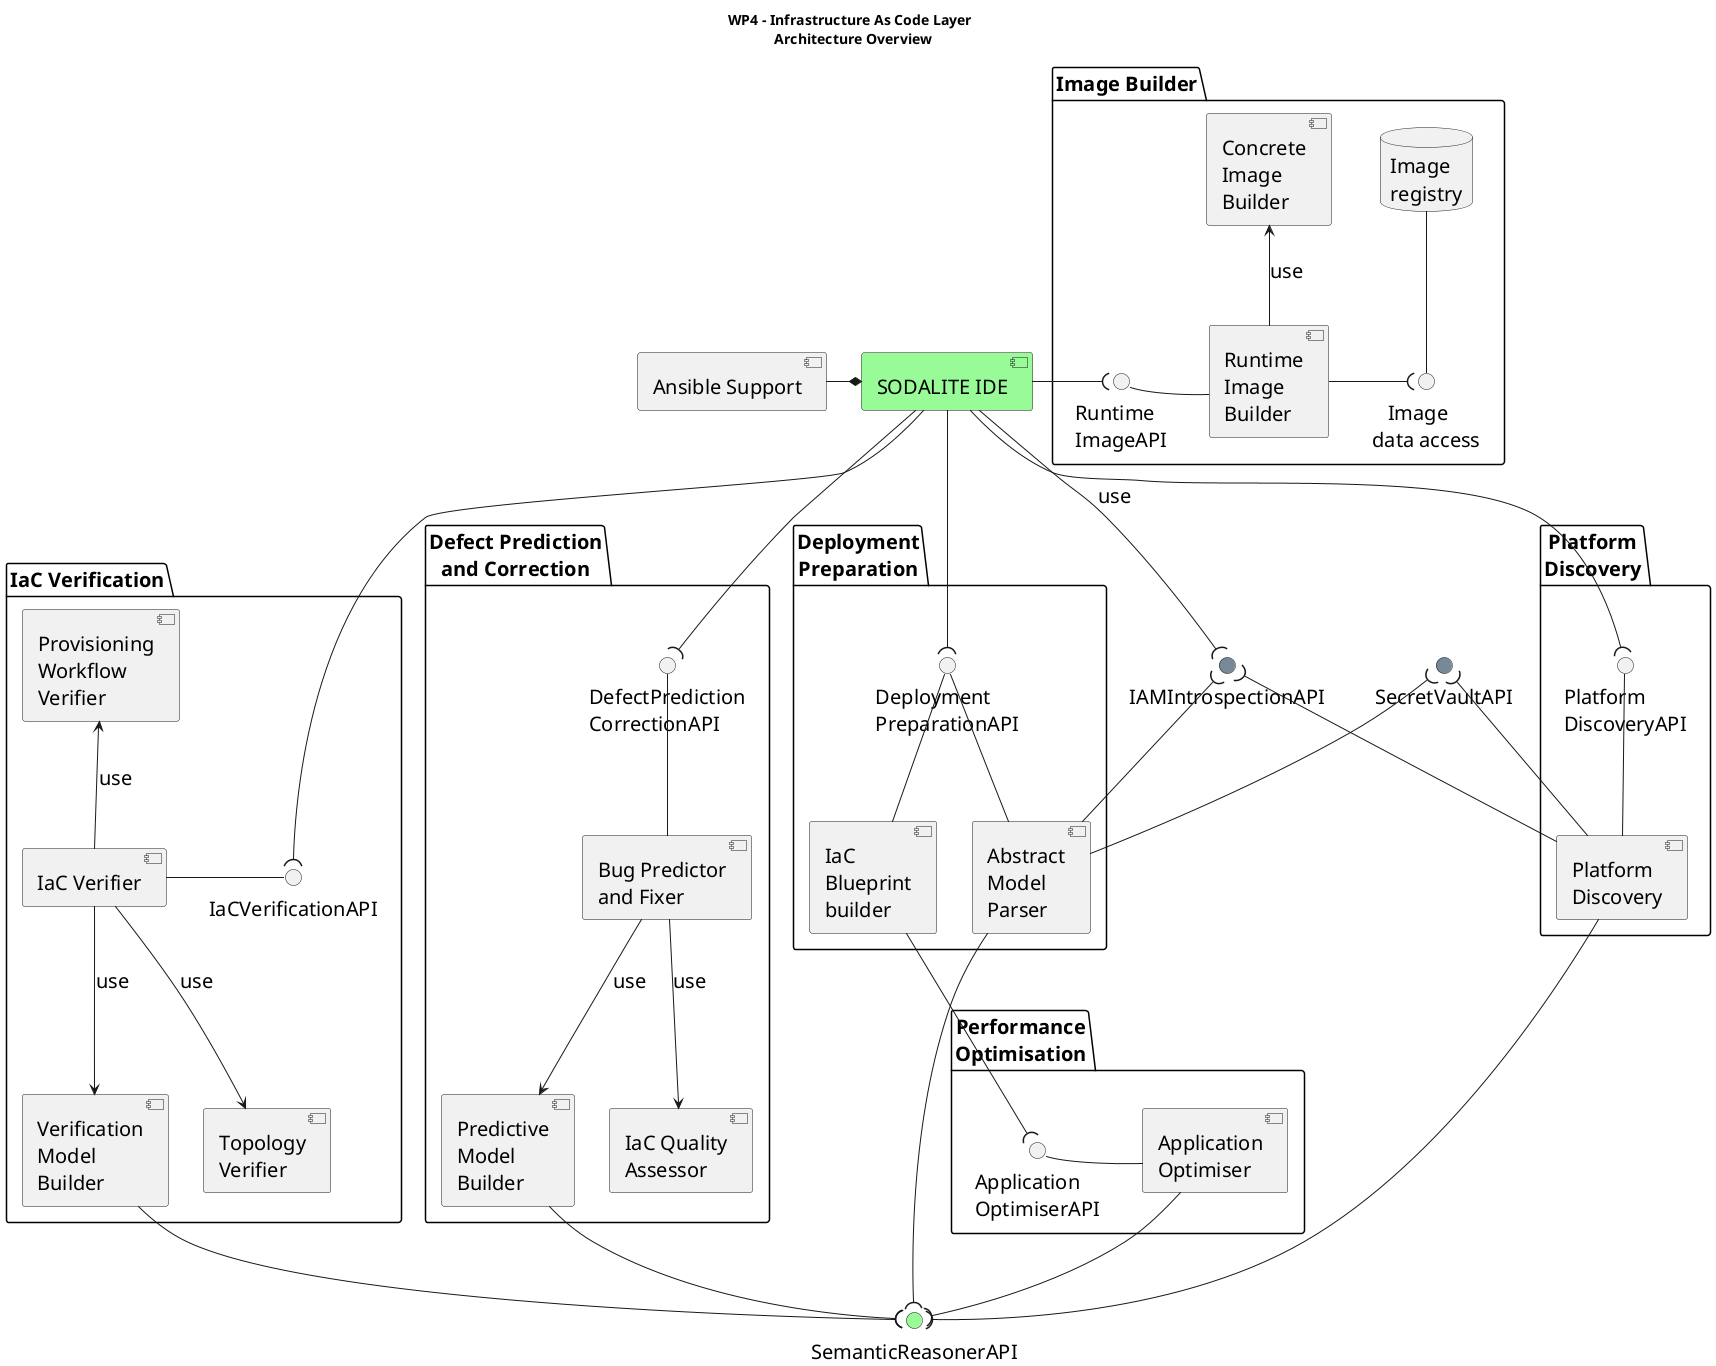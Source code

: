 @startuml

title WP4 - Infrastructure As Code Layer \n Architecture Overview

skinparam fixCircleLabelOverlapping true 
skinparam defaultFontSize 20

'reference to WP3
component "SODALITE IDE" as cSIDE #PaleGreen
component "Ansible Support" as cAnsible
cSIDE*-l-cAnsible


'security APIs
interface "SemanticReasonerAPI"  as repoEndpoint #PaleGreen

interface "SecretVaultAPI" as VaultAPI #LightSlateGrey
interface "IAMIntrospectionAPI" as iIAM #LightSlateGrey

'WP4 components and packages
package "Deployment\nPreparation" as pDP {
    component [Abstract\nModel\nParser] as cAbstractModelParser
    component [IaC\nBlueprint\nbuilder] as cIaCBlueprintBuilder
    interface "Deployment\nPreparationAPI"  as iBluePrintGeneratorAPI
    cAbstractModelParser -u- iBluePrintGeneratorAPI
    cIaCBlueprintBuilder -u- iBluePrintGeneratorAPI    
}

package "Image Builder" {
    component [Runtime\nImage\nBuilder] as cRuntimeImageBuilder
    component [Concrete\nImage\nBuilder] as cConcreteImageBuilder
    interface "Runtime\nImageAPI"  as iRuntimeImageBuilder
    database "Image\nregistry" as dIR
    interface "   Image\ndata access" as iIRDataAccess
    cRuntimeImageBuilder -l- iRuntimeImageBuilder
    cRuntimeImageBuilder -u-> cConcreteImageBuilder:use
    dIR -- iIRDataAccess
    cRuntimeImageBuilder -r-( iIRDataAccess
}

package "IaC Verification" as pIV {
    component [IaC Verifier] as cIaCVerifier
    interface "IaCVerificationAPI"  as iIaCVerifier
    cIaCVerifier -r- iIaCVerifier
    component [Verification\nModel\nBuilder] as cVerificationModelBuilder
    component [Topology\nVerifier] as cTopologyVerifier
    component [Provisioning\nWorkflow\nVerifier] as cProvisioningWorkflowVerifier
    cIaCVerifier -d-> cVerificationModelBuilder:use
    cIaCVerifier -d-> cTopologyVerifier:use
    cIaCVerifier -u-> cProvisioningWorkflowVerifier:use
}

package "Defect Prediction\nand Correction" as pDPC {
    component [Bug Predictor\nand Fixer ] as cBugPredictorAndFixer
    interface "DefectPrediction\nCorrectionAPI"  as iBugPredictorAndFixer
    cBugPredictorAndFixer -u- iBugPredictorAndFixer
    component [Predictive\nModel\nBuilder] as cPredictiveModelBuilder
    component [IaC Quality\nAssessor] as cIaCQualityAssessor
    cBugPredictorAndFixer --> cIaCQualityAssessor:use
    cBugPredictorAndFixer --> cPredictiveModelBuilder:use
}

package "Performance\nOptimisation" as packagePO {
    component "Application\nOptimiser" as cApplicationOptimiser
    interface "Application\nOptimiserAPI"  as iApplicationOptimiser
    cApplicationOptimiser -l- iApplicationOptimiser
}


package "Platform\nDiscovery" as packagePD {
    component "Platform\nDiscovery" as cPlatformDiscovery
    interface "Platform\nDiscoveryAPI"  as iPlatformDiscovery
    cPlatformDiscovery -u- iPlatformDiscovery
}

cAbstractModelParser -d-( repoEndpoint
cSIDE -d-( iBluePrintGeneratorAPI
cSIDE -d-( iIaCVerifier
cSIDE -d-( iBugPredictorAndFixer
cSIDE -d-( iPlatformDiscovery
cSIDE -d-( iIAM:use
'cSIDE -( VaultAPI:use

cIaCBlueprintBuilder -d-( iApplicationOptimiser
cSIDE -( iRuntimeImageBuilder

cPredictiveModelBuilder -d-( repoEndpoint
cVerificationModelBuilder -d-( repoEndpoint
cApplicationOptimiser -d-( repoEndpoint
cPlatformDiscovery -d-( repoEndpoint

cPlatformDiscovery -u-( iIAM
cPlatformDiscovery -u-( VaultAPI
cAbstractModelParser -u-( iIAM
cAbstractModelParser -u-( VaultAPI
@enduml